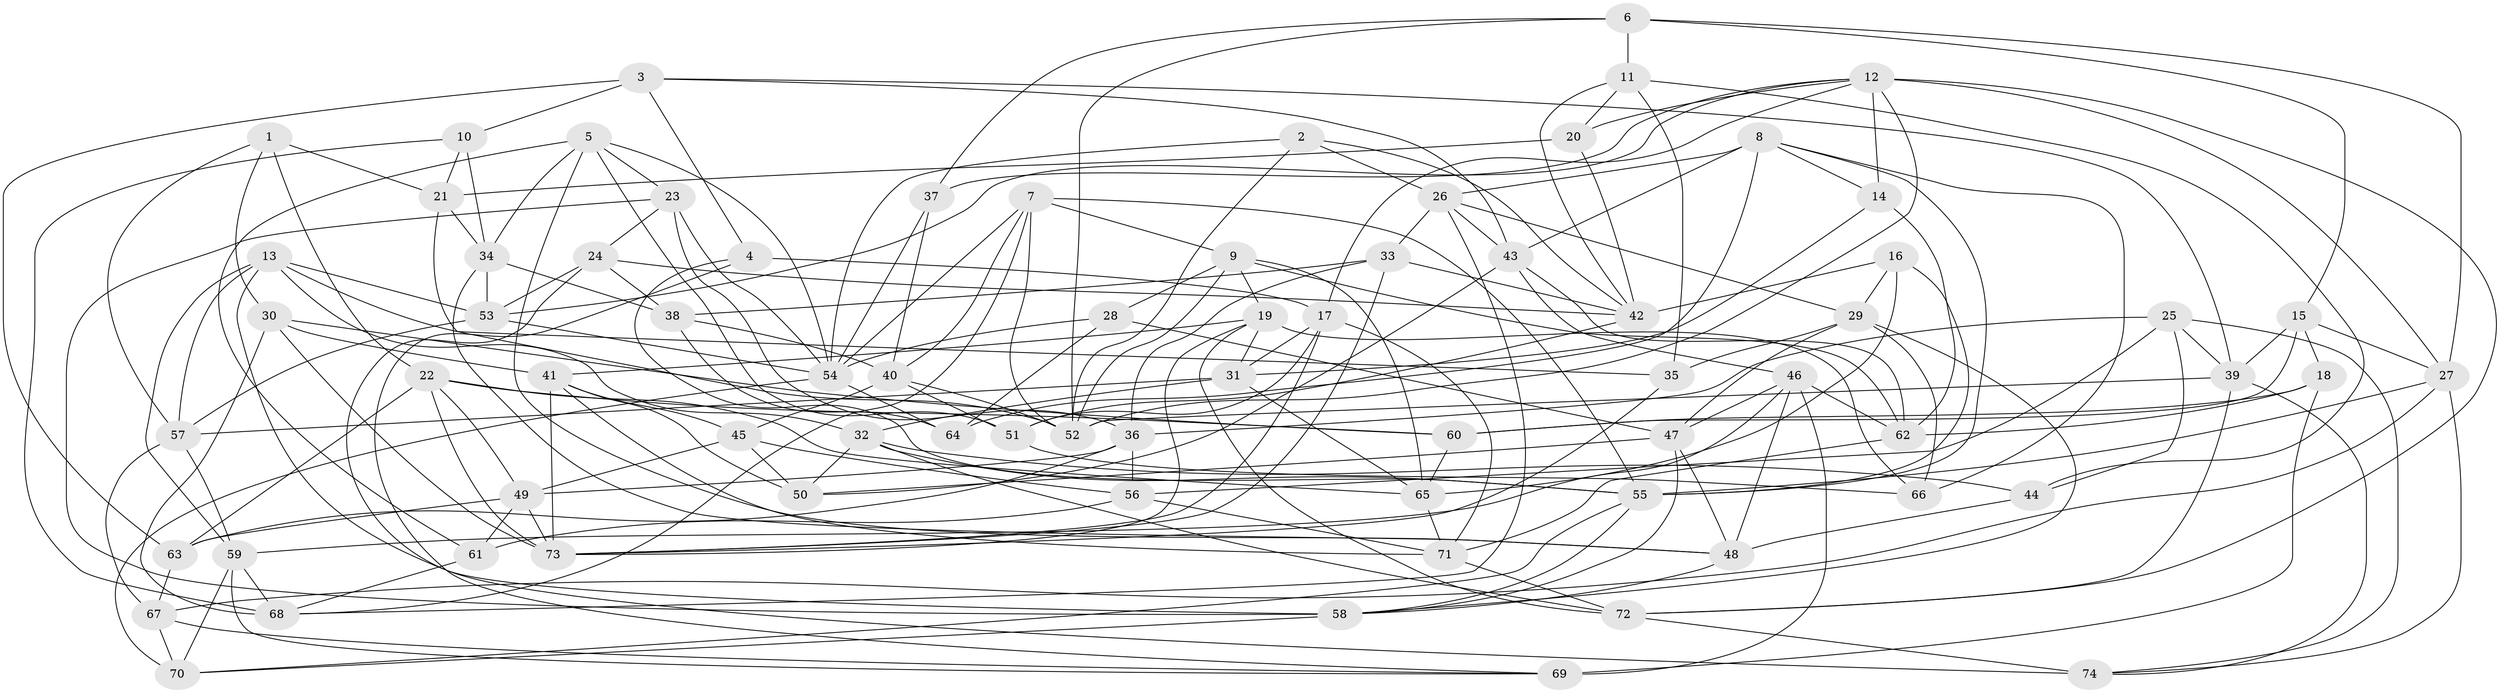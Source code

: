 // original degree distribution, {4: 1.0}
// Generated by graph-tools (version 1.1) at 2025/02/03/09/25 03:02:58]
// undirected, 74 vertices, 203 edges
graph export_dot {
graph [start="1"]
  node [color=gray90,style=filled];
  1;
  2;
  3;
  4;
  5;
  6;
  7;
  8;
  9;
  10;
  11;
  12;
  13;
  14;
  15;
  16;
  17;
  18;
  19;
  20;
  21;
  22;
  23;
  24;
  25;
  26;
  27;
  28;
  29;
  30;
  31;
  32;
  33;
  34;
  35;
  36;
  37;
  38;
  39;
  40;
  41;
  42;
  43;
  44;
  45;
  46;
  47;
  48;
  49;
  50;
  51;
  52;
  53;
  54;
  55;
  56;
  57;
  58;
  59;
  60;
  61;
  62;
  63;
  64;
  65;
  66;
  67;
  68;
  69;
  70;
  71;
  72;
  73;
  74;
  1 -- 21 [weight=1.0];
  1 -- 22 [weight=1.0];
  1 -- 30 [weight=1.0];
  1 -- 57 [weight=1.0];
  2 -- 26 [weight=1.0];
  2 -- 42 [weight=1.0];
  2 -- 52 [weight=1.0];
  2 -- 54 [weight=1.0];
  3 -- 4 [weight=1.0];
  3 -- 10 [weight=2.0];
  3 -- 39 [weight=1.0];
  3 -- 43 [weight=1.0];
  3 -- 63 [weight=1.0];
  4 -- 17 [weight=1.0];
  4 -- 55 [weight=1.0];
  4 -- 69 [weight=1.0];
  5 -- 23 [weight=1.0];
  5 -- 34 [weight=1.0];
  5 -- 48 [weight=1.0];
  5 -- 51 [weight=1.0];
  5 -- 54 [weight=1.0];
  5 -- 61 [weight=1.0];
  6 -- 11 [weight=2.0];
  6 -- 15 [weight=1.0];
  6 -- 27 [weight=1.0];
  6 -- 37 [weight=1.0];
  6 -- 52 [weight=1.0];
  7 -- 9 [weight=1.0];
  7 -- 40 [weight=1.0];
  7 -- 52 [weight=1.0];
  7 -- 54 [weight=1.0];
  7 -- 55 [weight=1.0];
  7 -- 68 [weight=1.0];
  8 -- 14 [weight=1.0];
  8 -- 26 [weight=1.0];
  8 -- 43 [weight=1.0];
  8 -- 55 [weight=1.0];
  8 -- 64 [weight=3.0];
  8 -- 66 [weight=1.0];
  9 -- 19 [weight=1.0];
  9 -- 28 [weight=1.0];
  9 -- 52 [weight=1.0];
  9 -- 62 [weight=1.0];
  9 -- 65 [weight=1.0];
  10 -- 21 [weight=2.0];
  10 -- 34 [weight=1.0];
  10 -- 68 [weight=1.0];
  11 -- 20 [weight=1.0];
  11 -- 35 [weight=1.0];
  11 -- 42 [weight=1.0];
  11 -- 44 [weight=1.0];
  12 -- 14 [weight=1.0];
  12 -- 17 [weight=1.0];
  12 -- 20 [weight=1.0];
  12 -- 27 [weight=1.0];
  12 -- 37 [weight=1.0];
  12 -- 52 [weight=1.0];
  12 -- 53 [weight=1.0];
  12 -- 72 [weight=1.0];
  13 -- 32 [weight=1.0];
  13 -- 35 [weight=1.0];
  13 -- 53 [weight=1.0];
  13 -- 57 [weight=1.0];
  13 -- 58 [weight=1.0];
  13 -- 59 [weight=1.0];
  14 -- 31 [weight=1.0];
  14 -- 62 [weight=1.0];
  15 -- 18 [weight=2.0];
  15 -- 27 [weight=1.0];
  15 -- 39 [weight=1.0];
  15 -- 60 [weight=1.0];
  16 -- 29 [weight=1.0];
  16 -- 42 [weight=1.0];
  16 -- 55 [weight=1.0];
  16 -- 65 [weight=1.0];
  17 -- 31 [weight=1.0];
  17 -- 51 [weight=1.0];
  17 -- 71 [weight=1.0];
  17 -- 73 [weight=1.0];
  18 -- 60 [weight=1.0];
  18 -- 62 [weight=1.0];
  18 -- 69 [weight=2.0];
  19 -- 31 [weight=1.0];
  19 -- 41 [weight=1.0];
  19 -- 66 [weight=1.0];
  19 -- 72 [weight=1.0];
  19 -- 73 [weight=1.0];
  20 -- 21 [weight=1.0];
  20 -- 42 [weight=1.0];
  21 -- 34 [weight=1.0];
  21 -- 52 [weight=1.0];
  22 -- 49 [weight=1.0];
  22 -- 60 [weight=1.0];
  22 -- 63 [weight=1.0];
  22 -- 65 [weight=1.0];
  22 -- 73 [weight=1.0];
  23 -- 24 [weight=1.0];
  23 -- 36 [weight=1.0];
  23 -- 54 [weight=1.0];
  23 -- 58 [weight=2.0];
  24 -- 38 [weight=1.0];
  24 -- 42 [weight=1.0];
  24 -- 53 [weight=1.0];
  24 -- 74 [weight=2.0];
  25 -- 36 [weight=1.0];
  25 -- 39 [weight=1.0];
  25 -- 44 [weight=1.0];
  25 -- 56 [weight=2.0];
  25 -- 74 [weight=1.0];
  26 -- 29 [weight=1.0];
  26 -- 33 [weight=1.0];
  26 -- 43 [weight=1.0];
  26 -- 68 [weight=1.0];
  27 -- 55 [weight=1.0];
  27 -- 67 [weight=1.0];
  27 -- 74 [weight=1.0];
  28 -- 47 [weight=1.0];
  28 -- 54 [weight=1.0];
  28 -- 64 [weight=1.0];
  29 -- 35 [weight=1.0];
  29 -- 47 [weight=1.0];
  29 -- 58 [weight=1.0];
  29 -- 66 [weight=1.0];
  30 -- 41 [weight=1.0];
  30 -- 60 [weight=2.0];
  30 -- 68 [weight=1.0];
  30 -- 73 [weight=1.0];
  31 -- 32 [weight=1.0];
  31 -- 57 [weight=1.0];
  31 -- 65 [weight=1.0];
  32 -- 44 [weight=1.0];
  32 -- 50 [weight=1.0];
  32 -- 55 [weight=1.0];
  32 -- 72 [weight=1.0];
  33 -- 36 [weight=1.0];
  33 -- 38 [weight=2.0];
  33 -- 42 [weight=1.0];
  33 -- 73 [weight=1.0];
  34 -- 38 [weight=1.0];
  34 -- 48 [weight=1.0];
  34 -- 53 [weight=1.0];
  35 -- 73 [weight=1.0];
  36 -- 49 [weight=1.0];
  36 -- 56 [weight=1.0];
  36 -- 63 [weight=1.0];
  37 -- 40 [weight=1.0];
  37 -- 54 [weight=1.0];
  38 -- 40 [weight=1.0];
  38 -- 64 [weight=1.0];
  39 -- 52 [weight=1.0];
  39 -- 72 [weight=1.0];
  39 -- 74 [weight=1.0];
  40 -- 45 [weight=1.0];
  40 -- 51 [weight=1.0];
  40 -- 52 [weight=1.0];
  41 -- 45 [weight=1.0];
  41 -- 50 [weight=1.0];
  41 -- 71 [weight=1.0];
  41 -- 73 [weight=1.0];
  42 -- 51 [weight=2.0];
  43 -- 46 [weight=1.0];
  43 -- 50 [weight=1.0];
  43 -- 62 [weight=1.0];
  44 -- 48 [weight=1.0];
  45 -- 49 [weight=1.0];
  45 -- 50 [weight=2.0];
  45 -- 56 [weight=1.0];
  46 -- 47 [weight=1.0];
  46 -- 48 [weight=1.0];
  46 -- 59 [weight=1.0];
  46 -- 62 [weight=1.0];
  46 -- 69 [weight=1.0];
  47 -- 48 [weight=1.0];
  47 -- 50 [weight=1.0];
  47 -- 58 [weight=1.0];
  48 -- 58 [weight=1.0];
  49 -- 61 [weight=1.0];
  49 -- 63 [weight=1.0];
  49 -- 73 [weight=1.0];
  51 -- 66 [weight=1.0];
  53 -- 54 [weight=1.0];
  53 -- 57 [weight=1.0];
  54 -- 64 [weight=1.0];
  54 -- 70 [weight=2.0];
  55 -- 58 [weight=1.0];
  55 -- 70 [weight=1.0];
  56 -- 61 [weight=1.0];
  56 -- 71 [weight=1.0];
  57 -- 59 [weight=1.0];
  57 -- 67 [weight=1.0];
  58 -- 70 [weight=1.0];
  59 -- 68 [weight=1.0];
  59 -- 69 [weight=1.0];
  59 -- 70 [weight=1.0];
  60 -- 65 [weight=1.0];
  61 -- 68 [weight=1.0];
  62 -- 71 [weight=1.0];
  63 -- 67 [weight=2.0];
  65 -- 71 [weight=1.0];
  67 -- 69 [weight=1.0];
  67 -- 70 [weight=1.0];
  71 -- 72 [weight=1.0];
  72 -- 74 [weight=1.0];
}
